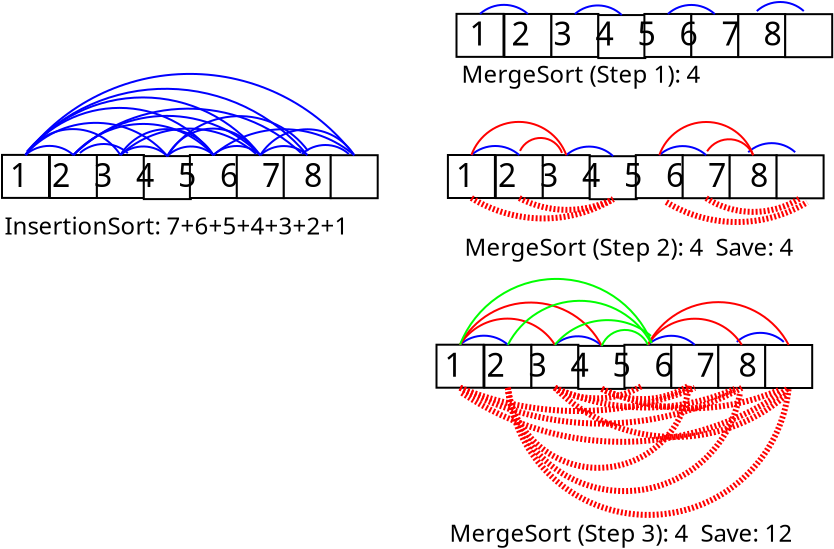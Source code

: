 <?xml version="1.0" encoding="UTF-8"?>
<dia:diagram xmlns:dia="http://www.lysator.liu.se/~alla/dia/">
  <dia:layer name="Background" visible="true">
    <dia:object type="Standard - Box" version="0" id="O0">
      <dia:attribute name="obj_pos">
        <dia:point val="4.245,-12.495"/>
      </dia:attribute>
      <dia:attribute name="obj_bb">
        <dia:rectangle val="4.195,-12.545;6.645,-10.295"/>
      </dia:attribute>
      <dia:attribute name="elem_corner">
        <dia:point val="4.245,-12.495"/>
      </dia:attribute>
      <dia:attribute name="elem_width">
        <dia:real val="2.35"/>
      </dia:attribute>
      <dia:attribute name="elem_height">
        <dia:real val="2.15"/>
      </dia:attribute>
      <dia:attribute name="show_background">
        <dia:boolean val="true"/>
      </dia:attribute>
    </dia:object>
    <dia:object type="Standard - Box" version="0" id="O1">
      <dia:attribute name="obj_pos">
        <dia:point val="6.64,-12.49"/>
      </dia:attribute>
      <dia:attribute name="obj_bb">
        <dia:rectangle val="6.59,-12.54;9.04,-10.29"/>
      </dia:attribute>
      <dia:attribute name="elem_corner">
        <dia:point val="6.64,-12.49"/>
      </dia:attribute>
      <dia:attribute name="elem_width">
        <dia:real val="2.35"/>
      </dia:attribute>
      <dia:attribute name="elem_height">
        <dia:real val="2.15"/>
      </dia:attribute>
      <dia:attribute name="show_background">
        <dia:boolean val="true"/>
      </dia:attribute>
    </dia:object>
    <dia:object type="Standard - Box" version="0" id="O2">
      <dia:attribute name="obj_pos">
        <dia:point val="8.99,-12.49"/>
      </dia:attribute>
      <dia:attribute name="obj_bb">
        <dia:rectangle val="8.94,-12.54;11.39,-10.29"/>
      </dia:attribute>
      <dia:attribute name="elem_corner">
        <dia:point val="8.99,-12.49"/>
      </dia:attribute>
      <dia:attribute name="elem_width">
        <dia:real val="2.35"/>
      </dia:attribute>
      <dia:attribute name="elem_height">
        <dia:real val="2.15"/>
      </dia:attribute>
      <dia:attribute name="show_background">
        <dia:boolean val="true"/>
      </dia:attribute>
    </dia:object>
    <dia:object type="Standard - Box" version="0" id="O3">
      <dia:attribute name="obj_pos">
        <dia:point val="11.335,-12.435"/>
      </dia:attribute>
      <dia:attribute name="obj_bb">
        <dia:rectangle val="11.285,-12.485;13.735,-10.235"/>
      </dia:attribute>
      <dia:attribute name="elem_corner">
        <dia:point val="11.335,-12.435"/>
      </dia:attribute>
      <dia:attribute name="elem_width">
        <dia:real val="2.35"/>
      </dia:attribute>
      <dia:attribute name="elem_height">
        <dia:real val="2.15"/>
      </dia:attribute>
      <dia:attribute name="show_background">
        <dia:boolean val="true"/>
      </dia:attribute>
    </dia:object>
    <dia:object type="Standard - Box" version="0" id="O4">
      <dia:attribute name="obj_pos">
        <dia:point val="13.64,-12.49"/>
      </dia:attribute>
      <dia:attribute name="obj_bb">
        <dia:rectangle val="13.59,-12.54;16.04,-10.29"/>
      </dia:attribute>
      <dia:attribute name="elem_corner">
        <dia:point val="13.64,-12.49"/>
      </dia:attribute>
      <dia:attribute name="elem_width">
        <dia:real val="2.35"/>
      </dia:attribute>
      <dia:attribute name="elem_height">
        <dia:real val="2.15"/>
      </dia:attribute>
      <dia:attribute name="show_background">
        <dia:boolean val="true"/>
      </dia:attribute>
    </dia:object>
    <dia:object type="Standard - Box" version="0" id="O5">
      <dia:attribute name="obj_pos">
        <dia:point val="15.985,-12.485"/>
      </dia:attribute>
      <dia:attribute name="obj_bb">
        <dia:rectangle val="15.935,-12.535;18.385,-10.285"/>
      </dia:attribute>
      <dia:attribute name="elem_corner">
        <dia:point val="15.985,-12.485"/>
      </dia:attribute>
      <dia:attribute name="elem_width">
        <dia:real val="2.35"/>
      </dia:attribute>
      <dia:attribute name="elem_height">
        <dia:real val="2.15"/>
      </dia:attribute>
      <dia:attribute name="show_background">
        <dia:boolean val="true"/>
      </dia:attribute>
    </dia:object>
    <dia:object type="Standard - Box" version="0" id="O6">
      <dia:attribute name="obj_pos">
        <dia:point val="18.335,-12.485"/>
      </dia:attribute>
      <dia:attribute name="obj_bb">
        <dia:rectangle val="18.285,-12.535;20.735,-10.285"/>
      </dia:attribute>
      <dia:attribute name="elem_corner">
        <dia:point val="18.335,-12.485"/>
      </dia:attribute>
      <dia:attribute name="elem_width">
        <dia:real val="2.35"/>
      </dia:attribute>
      <dia:attribute name="elem_height">
        <dia:real val="2.15"/>
      </dia:attribute>
      <dia:attribute name="show_background">
        <dia:boolean val="true"/>
      </dia:attribute>
    </dia:object>
    <dia:object type="Standard - Box" version="0" id="O7">
      <dia:attribute name="obj_pos">
        <dia:point val="20.68,-12.48"/>
      </dia:attribute>
      <dia:attribute name="obj_bb">
        <dia:rectangle val="20.63,-12.53;23.08,-10.28"/>
      </dia:attribute>
      <dia:attribute name="elem_corner">
        <dia:point val="20.68,-12.48"/>
      </dia:attribute>
      <dia:attribute name="elem_width">
        <dia:real val="2.35"/>
      </dia:attribute>
      <dia:attribute name="elem_height">
        <dia:real val="2.15"/>
      </dia:attribute>
      <dia:attribute name="show_background">
        <dia:boolean val="true"/>
      </dia:attribute>
    </dia:object>
    <dia:object type="Standard - Text" version="1" id="O8">
      <dia:attribute name="obj_pos">
        <dia:point val="4.645,-10.895"/>
      </dia:attribute>
      <dia:attribute name="obj_bb">
        <dia:rectangle val="4.645,-12.25;22.24,-9.905"/>
      </dia:attribute>
      <dia:attribute name="text">
        <dia:composite type="text">
          <dia:attribute name="string">
            <dia:string>#1   2   3   4   5   6   7   8 #</dia:string>
          </dia:attribute>
          <dia:attribute name="font">
            <dia:font family="sans" style="0" name="Helvetica"/>
          </dia:attribute>
          <dia:attribute name="height">
            <dia:real val="2"/>
          </dia:attribute>
          <dia:attribute name="pos">
            <dia:point val="4.645,-10.895"/>
          </dia:attribute>
          <dia:attribute name="color">
            <dia:color val="#000000"/>
          </dia:attribute>
          <dia:attribute name="alignment">
            <dia:enum val="0"/>
          </dia:attribute>
        </dia:composite>
      </dia:attribute>
      <dia:attribute name="valign">
        <dia:enum val="3"/>
      </dia:attribute>
    </dia:object>
    <dia:object type="Standard - Arc" version="0" id="O9">
      <dia:attribute name="obj_pos">
        <dia:point val="5.42,-12.495"/>
      </dia:attribute>
      <dia:attribute name="obj_bb">
        <dia:rectangle val="5.37,-12.995;7.865,-12.44"/>
      </dia:attribute>
      <dia:attribute name="conn_endpoints">
        <dia:point val="5.42,-12.495"/>
        <dia:point val="7.815,-12.49"/>
      </dia:attribute>
      <dia:attribute name="arc_color">
        <dia:color val="#0000ff"/>
      </dia:attribute>
      <dia:attribute name="curve_distance">
        <dia:real val="-0.453"/>
      </dia:attribute>
      <dia:connections>
        <dia:connection handle="0" to="O0" connection="1"/>
        <dia:connection handle="1" to="O1" connection="1"/>
      </dia:connections>
    </dia:object>
    <dia:object type="Standard - Arc" version="0" id="O10">
      <dia:attribute name="obj_pos">
        <dia:point val="10.165,-12.49"/>
      </dia:attribute>
      <dia:attribute name="obj_bb">
        <dia:rectangle val="10.114,-12.966;12.561,-12.384"/>
      </dia:attribute>
      <dia:attribute name="conn_endpoints">
        <dia:point val="10.165,-12.49"/>
        <dia:point val="12.51,-12.435"/>
      </dia:attribute>
      <dia:attribute name="arc_color">
        <dia:color val="#0000ff"/>
      </dia:attribute>
      <dia:attribute name="curve_distance">
        <dia:real val="-0.453"/>
      </dia:attribute>
      <dia:connections>
        <dia:connection handle="0" to="O2" connection="1"/>
        <dia:connection handle="1" to="O3" connection="1"/>
      </dia:connections>
    </dia:object>
    <dia:object type="Standard - Arc" version="0" id="O11">
      <dia:attribute name="obj_pos">
        <dia:point val="14.815,-12.49"/>
      </dia:attribute>
      <dia:attribute name="obj_bb">
        <dia:rectangle val="14.765,-12.991;17.21,-12.435"/>
      </dia:attribute>
      <dia:attribute name="conn_endpoints">
        <dia:point val="14.815,-12.49"/>
        <dia:point val="17.16,-12.485"/>
      </dia:attribute>
      <dia:attribute name="arc_color">
        <dia:color val="#0000ff"/>
      </dia:attribute>
      <dia:attribute name="curve_distance">
        <dia:real val="-0.453"/>
      </dia:attribute>
      <dia:connections>
        <dia:connection handle="0" to="O4" connection="1"/>
        <dia:connection handle="1" to="O5" connection="1"/>
      </dia:connections>
    </dia:object>
    <dia:object type="Standard - Arc" version="0" id="O12">
      <dia:attribute name="obj_pos">
        <dia:point val="19.26,-12.635"/>
      </dia:attribute>
      <dia:attribute name="obj_bb">
        <dia:rectangle val="19.21,-13.138;21.66,-12.585"/>
      </dia:attribute>
      <dia:attribute name="conn_endpoints">
        <dia:point val="19.26,-12.635"/>
        <dia:point val="21.61,-12.635"/>
      </dia:attribute>
      <dia:attribute name="arc_color">
        <dia:color val="#0000ff"/>
      </dia:attribute>
      <dia:attribute name="curve_distance">
        <dia:real val="-0.453"/>
      </dia:attribute>
    </dia:object>
    <dia:object type="Standard - Arc" version="0" id="O13">
      <dia:attribute name="obj_pos">
        <dia:point val="5.42,-12.495"/>
      </dia:attribute>
      <dia:attribute name="obj_bb">
        <dia:rectangle val="5.37,-14.2;10.215,-12.44"/>
      </dia:attribute>
      <dia:attribute name="conn_endpoints">
        <dia:point val="5.42,-12.495"/>
        <dia:point val="10.165,-12.49"/>
      </dia:attribute>
      <dia:attribute name="arc_color">
        <dia:color val="#ff0000"/>
      </dia:attribute>
      <dia:attribute name="curve_distance">
        <dia:real val="-1.658"/>
      </dia:attribute>
      <dia:connections>
        <dia:connection handle="0" to="O0" connection="1"/>
        <dia:connection handle="1" to="O2" connection="1"/>
      </dia:connections>
    </dia:object>
    <dia:object type="Standard - Arc" version="0" id="O14">
      <dia:attribute name="obj_pos">
        <dia:point val="7.85,-12.7"/>
      </dia:attribute>
      <dia:attribute name="obj_bb">
        <dia:rectangle val="7.798,-13.397;10.002,-12.548"/>
      </dia:attribute>
      <dia:attribute name="conn_endpoints">
        <dia:point val="7.85,-12.7"/>
        <dia:point val="9.95,-12.6"/>
      </dia:attribute>
      <dia:attribute name="arc_color">
        <dia:color val="#ff0000"/>
      </dia:attribute>
      <dia:attribute name="curve_distance">
        <dia:real val="-0.697"/>
      </dia:attribute>
    </dia:object>
    <dia:object type="Standard - Box" version="0" id="O15">
      <dia:attribute name="obj_pos">
        <dia:point val="4.675,-19.552"/>
      </dia:attribute>
      <dia:attribute name="obj_bb">
        <dia:rectangle val="4.625,-19.602;7.075,-17.352"/>
      </dia:attribute>
      <dia:attribute name="elem_corner">
        <dia:point val="4.675,-19.552"/>
      </dia:attribute>
      <dia:attribute name="elem_width">
        <dia:real val="2.35"/>
      </dia:attribute>
      <dia:attribute name="elem_height">
        <dia:real val="2.15"/>
      </dia:attribute>
      <dia:attribute name="show_background">
        <dia:boolean val="true"/>
      </dia:attribute>
    </dia:object>
    <dia:object type="Standard - Box" version="0" id="O16">
      <dia:attribute name="obj_pos">
        <dia:point val="7.07,-19.547"/>
      </dia:attribute>
      <dia:attribute name="obj_bb">
        <dia:rectangle val="7.02,-19.597;9.47,-17.347"/>
      </dia:attribute>
      <dia:attribute name="elem_corner">
        <dia:point val="7.07,-19.547"/>
      </dia:attribute>
      <dia:attribute name="elem_width">
        <dia:real val="2.35"/>
      </dia:attribute>
      <dia:attribute name="elem_height">
        <dia:real val="2.15"/>
      </dia:attribute>
      <dia:attribute name="show_background">
        <dia:boolean val="true"/>
      </dia:attribute>
    </dia:object>
    <dia:object type="Standard - Box" version="0" id="O17">
      <dia:attribute name="obj_pos">
        <dia:point val="9.42,-19.547"/>
      </dia:attribute>
      <dia:attribute name="obj_bb">
        <dia:rectangle val="9.37,-19.597;11.82,-17.347"/>
      </dia:attribute>
      <dia:attribute name="elem_corner">
        <dia:point val="9.42,-19.547"/>
      </dia:attribute>
      <dia:attribute name="elem_width">
        <dia:real val="2.35"/>
      </dia:attribute>
      <dia:attribute name="elem_height">
        <dia:real val="2.15"/>
      </dia:attribute>
      <dia:attribute name="show_background">
        <dia:boolean val="true"/>
      </dia:attribute>
    </dia:object>
    <dia:object type="Standard - Box" version="0" id="O18">
      <dia:attribute name="obj_pos">
        <dia:point val="11.765,-19.492"/>
      </dia:attribute>
      <dia:attribute name="obj_bb">
        <dia:rectangle val="11.715,-19.542;14.165,-17.292"/>
      </dia:attribute>
      <dia:attribute name="elem_corner">
        <dia:point val="11.765,-19.492"/>
      </dia:attribute>
      <dia:attribute name="elem_width">
        <dia:real val="2.35"/>
      </dia:attribute>
      <dia:attribute name="elem_height">
        <dia:real val="2.15"/>
      </dia:attribute>
      <dia:attribute name="show_background">
        <dia:boolean val="true"/>
      </dia:attribute>
    </dia:object>
    <dia:object type="Standard - Box" version="0" id="O19">
      <dia:attribute name="obj_pos">
        <dia:point val="14.07,-19.547"/>
      </dia:attribute>
      <dia:attribute name="obj_bb">
        <dia:rectangle val="14.02,-19.597;16.47,-17.347"/>
      </dia:attribute>
      <dia:attribute name="elem_corner">
        <dia:point val="14.07,-19.547"/>
      </dia:attribute>
      <dia:attribute name="elem_width">
        <dia:real val="2.35"/>
      </dia:attribute>
      <dia:attribute name="elem_height">
        <dia:real val="2.15"/>
      </dia:attribute>
      <dia:attribute name="show_background">
        <dia:boolean val="true"/>
      </dia:attribute>
    </dia:object>
    <dia:object type="Standard - Box" version="0" id="O20">
      <dia:attribute name="obj_pos">
        <dia:point val="16.415,-19.542"/>
      </dia:attribute>
      <dia:attribute name="obj_bb">
        <dia:rectangle val="16.365,-19.592;18.815,-17.342"/>
      </dia:attribute>
      <dia:attribute name="elem_corner">
        <dia:point val="16.415,-19.542"/>
      </dia:attribute>
      <dia:attribute name="elem_width">
        <dia:real val="2.35"/>
      </dia:attribute>
      <dia:attribute name="elem_height">
        <dia:real val="2.15"/>
      </dia:attribute>
      <dia:attribute name="show_background">
        <dia:boolean val="true"/>
      </dia:attribute>
    </dia:object>
    <dia:object type="Standard - Box" version="0" id="O21">
      <dia:attribute name="obj_pos">
        <dia:point val="18.765,-19.542"/>
      </dia:attribute>
      <dia:attribute name="obj_bb">
        <dia:rectangle val="18.715,-19.592;21.165,-17.342"/>
      </dia:attribute>
      <dia:attribute name="elem_corner">
        <dia:point val="18.765,-19.542"/>
      </dia:attribute>
      <dia:attribute name="elem_width">
        <dia:real val="2.35"/>
      </dia:attribute>
      <dia:attribute name="elem_height">
        <dia:real val="2.15"/>
      </dia:attribute>
      <dia:attribute name="show_background">
        <dia:boolean val="true"/>
      </dia:attribute>
    </dia:object>
    <dia:object type="Standard - Box" version="0" id="O22">
      <dia:attribute name="obj_pos">
        <dia:point val="21.11,-19.537"/>
      </dia:attribute>
      <dia:attribute name="obj_bb">
        <dia:rectangle val="21.06,-19.587;23.51,-17.337"/>
      </dia:attribute>
      <dia:attribute name="elem_corner">
        <dia:point val="21.11,-19.537"/>
      </dia:attribute>
      <dia:attribute name="elem_width">
        <dia:real val="2.35"/>
      </dia:attribute>
      <dia:attribute name="elem_height">
        <dia:real val="2.15"/>
      </dia:attribute>
      <dia:attribute name="show_background">
        <dia:boolean val="true"/>
      </dia:attribute>
    </dia:object>
    <dia:object type="Standard - Arc" version="0" id="O23">
      <dia:attribute name="obj_pos">
        <dia:point val="5.85,-19.552"/>
      </dia:attribute>
      <dia:attribute name="obj_bb">
        <dia:rectangle val="5.8,-20.053;8.295,-19.497"/>
      </dia:attribute>
      <dia:attribute name="conn_endpoints">
        <dia:point val="5.85,-19.552"/>
        <dia:point val="8.245,-19.547"/>
      </dia:attribute>
      <dia:attribute name="arc_color">
        <dia:color val="#0000ff"/>
      </dia:attribute>
      <dia:attribute name="curve_distance">
        <dia:real val="-0.453"/>
      </dia:attribute>
      <dia:connections>
        <dia:connection handle="0" to="O15" connection="1"/>
        <dia:connection handle="1" to="O16" connection="1"/>
      </dia:connections>
    </dia:object>
    <dia:object type="Standard - Arc" version="0" id="O24">
      <dia:attribute name="obj_pos">
        <dia:point val="10.595,-19.547"/>
      </dia:attribute>
      <dia:attribute name="obj_bb">
        <dia:rectangle val="10.544,-20.023;12.991,-19.441"/>
      </dia:attribute>
      <dia:attribute name="conn_endpoints">
        <dia:point val="10.595,-19.547"/>
        <dia:point val="12.94,-19.492"/>
      </dia:attribute>
      <dia:attribute name="arc_color">
        <dia:color val="#0000ff"/>
      </dia:attribute>
      <dia:attribute name="curve_distance">
        <dia:real val="-0.453"/>
      </dia:attribute>
      <dia:connections>
        <dia:connection handle="0" to="O17" connection="1"/>
        <dia:connection handle="1" to="O18" connection="1"/>
      </dia:connections>
    </dia:object>
    <dia:object type="Standard - Arc" version="0" id="O25">
      <dia:attribute name="obj_pos">
        <dia:point val="15.245,-19.547"/>
      </dia:attribute>
      <dia:attribute name="obj_bb">
        <dia:rectangle val="15.195,-20.048;17.64,-19.492"/>
      </dia:attribute>
      <dia:attribute name="conn_endpoints">
        <dia:point val="15.245,-19.547"/>
        <dia:point val="17.59,-19.542"/>
      </dia:attribute>
      <dia:attribute name="arc_color">
        <dia:color val="#0000ff"/>
      </dia:attribute>
      <dia:attribute name="curve_distance">
        <dia:real val="-0.453"/>
      </dia:attribute>
      <dia:connections>
        <dia:connection handle="0" to="O19" connection="1"/>
        <dia:connection handle="1" to="O20" connection="1"/>
      </dia:connections>
    </dia:object>
    <dia:object type="Standard - Arc" version="0" id="O26">
      <dia:attribute name="obj_pos">
        <dia:point val="19.69,-19.692"/>
      </dia:attribute>
      <dia:attribute name="obj_bb">
        <dia:rectangle val="19.64,-20.195;22.09,-19.642"/>
      </dia:attribute>
      <dia:attribute name="conn_endpoints">
        <dia:point val="19.69,-19.692"/>
        <dia:point val="22.04,-19.692"/>
      </dia:attribute>
      <dia:attribute name="arc_color">
        <dia:color val="#0000ff"/>
      </dia:attribute>
      <dia:attribute name="curve_distance">
        <dia:real val="-0.453"/>
      </dia:attribute>
    </dia:object>
    <dia:object type="Standard - Text" version="1" id="O27">
      <dia:attribute name="obj_pos">
        <dia:point val="5.325,-17.975"/>
      </dia:attribute>
      <dia:attribute name="obj_bb">
        <dia:rectangle val="5.325,-19.33;22.92,-16.985"/>
      </dia:attribute>
      <dia:attribute name="text">
        <dia:composite type="text">
          <dia:attribute name="string">
            <dia:string>#1   2   3   4   5   6   7   8 #</dia:string>
          </dia:attribute>
          <dia:attribute name="font">
            <dia:font family="sans" style="0" name="Helvetica"/>
          </dia:attribute>
          <dia:attribute name="height">
            <dia:real val="2"/>
          </dia:attribute>
          <dia:attribute name="pos">
            <dia:point val="5.325,-17.975"/>
          </dia:attribute>
          <dia:attribute name="color">
            <dia:color val="#000000"/>
          </dia:attribute>
          <dia:attribute name="alignment">
            <dia:enum val="0"/>
          </dia:attribute>
        </dia:composite>
      </dia:attribute>
      <dia:attribute name="valign">
        <dia:enum val="3"/>
      </dia:attribute>
    </dia:object>
    <dia:object type="Standard - Text" version="1" id="O28">
      <dia:attribute name="obj_pos">
        <dia:point val="4.925,-16.113"/>
      </dia:attribute>
      <dia:attribute name="obj_bb">
        <dia:rectangle val="4.925,-17.13;16.73,-15.37"/>
      </dia:attribute>
      <dia:attribute name="text">
        <dia:composite type="text">
          <dia:attribute name="string">
            <dia:string>#MergeSort (Step 1): 4#</dia:string>
          </dia:attribute>
          <dia:attribute name="font">
            <dia:font family="sans" style="0" name="Helvetica"/>
          </dia:attribute>
          <dia:attribute name="height">
            <dia:real val="1.5"/>
          </dia:attribute>
          <dia:attribute name="pos">
            <dia:point val="4.925,-16.113"/>
          </dia:attribute>
          <dia:attribute name="color">
            <dia:color val="#000000"/>
          </dia:attribute>
          <dia:attribute name="alignment">
            <dia:enum val="0"/>
          </dia:attribute>
        </dia:composite>
      </dia:attribute>
      <dia:attribute name="valign">
        <dia:enum val="3"/>
      </dia:attribute>
    </dia:object>
    <dia:object type="Standard - Text" version="1" id="O29">
      <dia:attribute name="obj_pos">
        <dia:point val="5.075,-7.463"/>
      </dia:attribute>
      <dia:attribute name="obj_bb">
        <dia:rectangle val="5.075,-8.48;21.67,-6.72"/>
      </dia:attribute>
      <dia:attribute name="text">
        <dia:composite type="text">
          <dia:attribute name="string">
            <dia:string>#MergeSort (Step 2): 4  Save: 4#</dia:string>
          </dia:attribute>
          <dia:attribute name="font">
            <dia:font family="sans" style="0" name="Helvetica"/>
          </dia:attribute>
          <dia:attribute name="height">
            <dia:real val="1.5"/>
          </dia:attribute>
          <dia:attribute name="pos">
            <dia:point val="5.075,-7.463"/>
          </dia:attribute>
          <dia:attribute name="color">
            <dia:color val="#000000"/>
          </dia:attribute>
          <dia:attribute name="alignment">
            <dia:enum val="0"/>
          </dia:attribute>
        </dia:composite>
      </dia:attribute>
      <dia:attribute name="valign">
        <dia:enum val="3"/>
      </dia:attribute>
    </dia:object>
    <dia:object type="Standard - Arc" version="0" id="O30">
      <dia:attribute name="obj_pos">
        <dia:point val="7.815,-10.34"/>
      </dia:attribute>
      <dia:attribute name="obj_bb">
        <dia:rectangle val="7.663,-10.492;12.662,-9.601"/>
      </dia:attribute>
      <dia:attribute name="conn_endpoints">
        <dia:point val="7.815,-10.34"/>
        <dia:point val="12.51,-10.285"/>
      </dia:attribute>
      <dia:attribute name="arc_color">
        <dia:color val="#ff0000"/>
      </dia:attribute>
      <dia:attribute name="curve_distance">
        <dia:real val="0.561"/>
      </dia:attribute>
      <dia:attribute name="line_width">
        <dia:real val="0.3"/>
      </dia:attribute>
      <dia:attribute name="line_style">
        <dia:enum val="4"/>
      </dia:attribute>
      <dia:connections>
        <dia:connection handle="0" to="O1" connection="6"/>
        <dia:connection handle="1" to="O3" connection="6"/>
      </dia:connections>
    </dia:object>
    <dia:object type="Standard - Arc" version="0" id="O31">
      <dia:attribute name="obj_pos">
        <dia:point val="17.16,-10.335"/>
      </dia:attribute>
      <dia:attribute name="obj_bb">
        <dia:rectangle val="17.01,-10.485;22.005,-9.5"/>
      </dia:attribute>
      <dia:attribute name="conn_endpoints">
        <dia:point val="17.16,-10.335"/>
        <dia:point val="21.855,-10.33"/>
      </dia:attribute>
      <dia:attribute name="arc_color">
        <dia:color val="#ff0000"/>
      </dia:attribute>
      <dia:attribute name="curve_distance">
        <dia:real val="0.683"/>
      </dia:attribute>
      <dia:attribute name="line_width">
        <dia:real val="0.3"/>
      </dia:attribute>
      <dia:attribute name="line_style">
        <dia:enum val="4"/>
      </dia:attribute>
      <dia:connections>
        <dia:connection handle="0" to="O5" connection="6"/>
        <dia:connection handle="1" to="O7" connection="6"/>
      </dia:connections>
    </dia:object>
    <dia:object type="Standard - Box" version="0" id="O32">
      <dia:attribute name="obj_pos">
        <dia:point val="3.675,-3.01"/>
      </dia:attribute>
      <dia:attribute name="obj_bb">
        <dia:rectangle val="3.625,-3.06;6.075,-0.81"/>
      </dia:attribute>
      <dia:attribute name="elem_corner">
        <dia:point val="3.675,-3.01"/>
      </dia:attribute>
      <dia:attribute name="elem_width">
        <dia:real val="2.35"/>
      </dia:attribute>
      <dia:attribute name="elem_height">
        <dia:real val="2.15"/>
      </dia:attribute>
      <dia:attribute name="show_background">
        <dia:boolean val="true"/>
      </dia:attribute>
    </dia:object>
    <dia:object type="Standard - Box" version="0" id="O33">
      <dia:attribute name="obj_pos">
        <dia:point val="6.07,-3.005"/>
      </dia:attribute>
      <dia:attribute name="obj_bb">
        <dia:rectangle val="6.02,-3.055;8.47,-0.805"/>
      </dia:attribute>
      <dia:attribute name="elem_corner">
        <dia:point val="6.07,-3.005"/>
      </dia:attribute>
      <dia:attribute name="elem_width">
        <dia:real val="2.35"/>
      </dia:attribute>
      <dia:attribute name="elem_height">
        <dia:real val="2.15"/>
      </dia:attribute>
      <dia:attribute name="show_background">
        <dia:boolean val="true"/>
      </dia:attribute>
    </dia:object>
    <dia:object type="Standard - Box" version="0" id="O34">
      <dia:attribute name="obj_pos">
        <dia:point val="8.42,-3.005"/>
      </dia:attribute>
      <dia:attribute name="obj_bb">
        <dia:rectangle val="8.37,-3.055;10.82,-0.805"/>
      </dia:attribute>
      <dia:attribute name="elem_corner">
        <dia:point val="8.42,-3.005"/>
      </dia:attribute>
      <dia:attribute name="elem_width">
        <dia:real val="2.35"/>
      </dia:attribute>
      <dia:attribute name="elem_height">
        <dia:real val="2.15"/>
      </dia:attribute>
      <dia:attribute name="show_background">
        <dia:boolean val="true"/>
      </dia:attribute>
    </dia:object>
    <dia:object type="Standard - Box" version="0" id="O35">
      <dia:attribute name="obj_pos">
        <dia:point val="10.765,-2.95"/>
      </dia:attribute>
      <dia:attribute name="obj_bb">
        <dia:rectangle val="10.715,-3.0;13.165,-0.75"/>
      </dia:attribute>
      <dia:attribute name="elem_corner">
        <dia:point val="10.765,-2.95"/>
      </dia:attribute>
      <dia:attribute name="elem_width">
        <dia:real val="2.35"/>
      </dia:attribute>
      <dia:attribute name="elem_height">
        <dia:real val="2.15"/>
      </dia:attribute>
      <dia:attribute name="show_background">
        <dia:boolean val="true"/>
      </dia:attribute>
    </dia:object>
    <dia:object type="Standard - Box" version="0" id="O36">
      <dia:attribute name="obj_pos">
        <dia:point val="13.07,-3.005"/>
      </dia:attribute>
      <dia:attribute name="obj_bb">
        <dia:rectangle val="13.02,-3.055;15.47,-0.805"/>
      </dia:attribute>
      <dia:attribute name="elem_corner">
        <dia:point val="13.07,-3.005"/>
      </dia:attribute>
      <dia:attribute name="elem_width">
        <dia:real val="2.35"/>
      </dia:attribute>
      <dia:attribute name="elem_height">
        <dia:real val="2.15"/>
      </dia:attribute>
      <dia:attribute name="show_background">
        <dia:boolean val="true"/>
      </dia:attribute>
    </dia:object>
    <dia:object type="Standard - Box" version="0" id="O37">
      <dia:attribute name="obj_pos">
        <dia:point val="15.415,-3.0"/>
      </dia:attribute>
      <dia:attribute name="obj_bb">
        <dia:rectangle val="15.365,-3.05;17.815,-0.8"/>
      </dia:attribute>
      <dia:attribute name="elem_corner">
        <dia:point val="15.415,-3.0"/>
      </dia:attribute>
      <dia:attribute name="elem_width">
        <dia:real val="2.35"/>
      </dia:attribute>
      <dia:attribute name="elem_height">
        <dia:real val="2.15"/>
      </dia:attribute>
      <dia:attribute name="show_background">
        <dia:boolean val="true"/>
      </dia:attribute>
    </dia:object>
    <dia:object type="Standard - Box" version="0" id="O38">
      <dia:attribute name="obj_pos">
        <dia:point val="17.765,-3.0"/>
      </dia:attribute>
      <dia:attribute name="obj_bb">
        <dia:rectangle val="17.715,-3.05;20.165,-0.8"/>
      </dia:attribute>
      <dia:attribute name="elem_corner">
        <dia:point val="17.765,-3.0"/>
      </dia:attribute>
      <dia:attribute name="elem_width">
        <dia:real val="2.35"/>
      </dia:attribute>
      <dia:attribute name="elem_height">
        <dia:real val="2.15"/>
      </dia:attribute>
      <dia:attribute name="show_background">
        <dia:boolean val="true"/>
      </dia:attribute>
    </dia:object>
    <dia:object type="Standard - Box" version="0" id="O39">
      <dia:attribute name="obj_pos">
        <dia:point val="20.11,-2.995"/>
      </dia:attribute>
      <dia:attribute name="obj_bb">
        <dia:rectangle val="20.06,-3.045;22.51,-0.795"/>
      </dia:attribute>
      <dia:attribute name="elem_corner">
        <dia:point val="20.11,-2.995"/>
      </dia:attribute>
      <dia:attribute name="elem_width">
        <dia:real val="2.35"/>
      </dia:attribute>
      <dia:attribute name="elem_height">
        <dia:real val="2.15"/>
      </dia:attribute>
      <dia:attribute name="show_background">
        <dia:boolean val="true"/>
      </dia:attribute>
    </dia:object>
    <dia:object type="Standard - Text" version="1" id="O40">
      <dia:attribute name="obj_pos">
        <dia:point val="4.075,-1.41"/>
      </dia:attribute>
      <dia:attribute name="obj_bb">
        <dia:rectangle val="4.075,-2.765;21.67,-0.42"/>
      </dia:attribute>
      <dia:attribute name="text">
        <dia:composite type="text">
          <dia:attribute name="string">
            <dia:string>#1   2   3   4   5   6   7   8 #</dia:string>
          </dia:attribute>
          <dia:attribute name="font">
            <dia:font family="sans" style="0" name="Helvetica"/>
          </dia:attribute>
          <dia:attribute name="height">
            <dia:real val="2"/>
          </dia:attribute>
          <dia:attribute name="pos">
            <dia:point val="4.075,-1.41"/>
          </dia:attribute>
          <dia:attribute name="color">
            <dia:color val="#000000"/>
          </dia:attribute>
          <dia:attribute name="alignment">
            <dia:enum val="0"/>
          </dia:attribute>
        </dia:composite>
      </dia:attribute>
      <dia:attribute name="valign">
        <dia:enum val="3"/>
      </dia:attribute>
    </dia:object>
    <dia:object type="Standard - Arc" version="0" id="O41">
      <dia:attribute name="obj_pos">
        <dia:point val="4.85,-3.01"/>
      </dia:attribute>
      <dia:attribute name="obj_bb">
        <dia:rectangle val="4.8,-3.51;7.295,-2.955"/>
      </dia:attribute>
      <dia:attribute name="conn_endpoints">
        <dia:point val="4.85,-3.01"/>
        <dia:point val="7.245,-3.005"/>
      </dia:attribute>
      <dia:attribute name="arc_color">
        <dia:color val="#0000ff"/>
      </dia:attribute>
      <dia:attribute name="curve_distance">
        <dia:real val="-0.453"/>
      </dia:attribute>
      <dia:connections>
        <dia:connection handle="0" to="O32" connection="1"/>
        <dia:connection handle="1" to="O33" connection="1"/>
      </dia:connections>
    </dia:object>
    <dia:object type="Standard - Arc" version="0" id="O42">
      <dia:attribute name="obj_pos">
        <dia:point val="9.595,-3.005"/>
      </dia:attribute>
      <dia:attribute name="obj_bb">
        <dia:rectangle val="9.544,-3.481;11.991,-2.899"/>
      </dia:attribute>
      <dia:attribute name="conn_endpoints">
        <dia:point val="9.595,-3.005"/>
        <dia:point val="11.94,-2.95"/>
      </dia:attribute>
      <dia:attribute name="arc_color">
        <dia:color val="#0000ff"/>
      </dia:attribute>
      <dia:attribute name="curve_distance">
        <dia:real val="-0.453"/>
      </dia:attribute>
      <dia:connections>
        <dia:connection handle="0" to="O34" connection="1"/>
        <dia:connection handle="1" to="O35" connection="1"/>
      </dia:connections>
    </dia:object>
    <dia:object type="Standard - Arc" version="0" id="O43">
      <dia:attribute name="obj_pos">
        <dia:point val="14.245,-3.005"/>
      </dia:attribute>
      <dia:attribute name="obj_bb">
        <dia:rectangle val="14.195,-3.505;16.64,-2.95"/>
      </dia:attribute>
      <dia:attribute name="conn_endpoints">
        <dia:point val="14.245,-3.005"/>
        <dia:point val="16.59,-3.0"/>
      </dia:attribute>
      <dia:attribute name="arc_color">
        <dia:color val="#0000ff"/>
      </dia:attribute>
      <dia:attribute name="curve_distance">
        <dia:real val="-0.453"/>
      </dia:attribute>
      <dia:connections>
        <dia:connection handle="0" to="O36" connection="1"/>
        <dia:connection handle="1" to="O37" connection="1"/>
      </dia:connections>
    </dia:object>
    <dia:object type="Standard - Arc" version="0" id="O44">
      <dia:attribute name="obj_pos">
        <dia:point val="18.69,-3.15"/>
      </dia:attribute>
      <dia:attribute name="obj_bb">
        <dia:rectangle val="18.64,-3.653;21.09,-3.1"/>
      </dia:attribute>
      <dia:attribute name="conn_endpoints">
        <dia:point val="18.69,-3.15"/>
        <dia:point val="21.04,-3.15"/>
      </dia:attribute>
      <dia:attribute name="arc_color">
        <dia:color val="#0000ff"/>
      </dia:attribute>
      <dia:attribute name="curve_distance">
        <dia:real val="-0.453"/>
      </dia:attribute>
    </dia:object>
    <dia:object type="Standard - Arc" version="0" id="O45">
      <dia:attribute name="obj_pos">
        <dia:point val="4.85,-3.01"/>
      </dia:attribute>
      <dia:attribute name="obj_bb">
        <dia:rectangle val="4.8,-4.365;9.645,-2.955"/>
      </dia:attribute>
      <dia:attribute name="conn_endpoints">
        <dia:point val="4.85,-3.01"/>
        <dia:point val="9.595,-3.005"/>
      </dia:attribute>
      <dia:attribute name="arc_color">
        <dia:color val="#ff0000"/>
      </dia:attribute>
      <dia:attribute name="curve_distance">
        <dia:real val="-1.307"/>
      </dia:attribute>
      <dia:connections>
        <dia:connection handle="0" to="O32" connection="1"/>
        <dia:connection handle="1" to="O34" connection="1"/>
      </dia:connections>
    </dia:object>
    <dia:object type="Standard - Arc" version="0" id="O46">
      <dia:attribute name="obj_pos">
        <dia:point val="4.85,-3.01"/>
      </dia:attribute>
      <dia:attribute name="obj_bb">
        <dia:rectangle val="4.8,-5.168;11.99,-2.9"/>
      </dia:attribute>
      <dia:attribute name="conn_endpoints">
        <dia:point val="4.85,-3.01"/>
        <dia:point val="11.94,-2.95"/>
      </dia:attribute>
      <dia:attribute name="arc_color">
        <dia:color val="#ff0000"/>
      </dia:attribute>
      <dia:attribute name="curve_distance">
        <dia:real val="-2.138"/>
      </dia:attribute>
      <dia:connections>
        <dia:connection handle="0" to="O32" connection="1"/>
        <dia:connection handle="1" to="O35" connection="1"/>
      </dia:connections>
    </dia:object>
    <dia:object type="Standard - Arc" version="0" id="O47">
      <dia:attribute name="obj_pos">
        <dia:point val="14.245,-3.005"/>
      </dia:attribute>
      <dia:attribute name="obj_bb">
        <dia:rectangle val="14.195,-4.36;18.99,-2.95"/>
      </dia:attribute>
      <dia:attribute name="conn_endpoints">
        <dia:point val="14.245,-3.005"/>
        <dia:point val="18.94,-3.0"/>
      </dia:attribute>
      <dia:attribute name="arc_color">
        <dia:color val="#ff0000"/>
      </dia:attribute>
      <dia:attribute name="curve_distance">
        <dia:real val="-1.307"/>
      </dia:attribute>
      <dia:connections>
        <dia:connection handle="0" to="O36" connection="1"/>
        <dia:connection handle="1" to="O38" connection="1"/>
      </dia:connections>
    </dia:object>
    <dia:object type="Standard - Arc" version="0" id="O48">
      <dia:attribute name="obj_pos">
        <dia:point val="14.245,-3.005"/>
      </dia:attribute>
      <dia:attribute name="obj_bb">
        <dia:rectangle val="14.195,-5.188;21.335,-2.945"/>
      </dia:attribute>
      <dia:attribute name="conn_endpoints">
        <dia:point val="14.245,-3.005"/>
        <dia:point val="21.285,-2.995"/>
      </dia:attribute>
      <dia:attribute name="arc_color">
        <dia:color val="#ff0000"/>
      </dia:attribute>
      <dia:attribute name="curve_distance">
        <dia:real val="-2.138"/>
      </dia:attribute>
      <dia:connections>
        <dia:connection handle="0" to="O36" connection="1"/>
        <dia:connection handle="1" to="O39" connection="1"/>
      </dia:connections>
    </dia:object>
    <dia:object type="Standard - Arc" version="0" id="O49">
      <dia:attribute name="obj_pos">
        <dia:point val="7.245,-3.005"/>
      </dia:attribute>
      <dia:attribute name="obj_bb">
        <dia:rectangle val="7.194,-5.255;14.451,-2.954"/>
      </dia:attribute>
      <dia:attribute name="conn_endpoints">
        <dia:point val="7.245,-3.005"/>
        <dia:point val="14.4,-3.1"/>
      </dia:attribute>
      <dia:attribute name="arc_color">
        <dia:color val="#00ff00"/>
      </dia:attribute>
      <dia:attribute name="curve_distance">
        <dia:real val="-2.152"/>
      </dia:attribute>
      <dia:connections>
        <dia:connection handle="0" to="O33" connection="1"/>
      </dia:connections>
    </dia:object>
    <dia:object type="Standard - Arc" version="0" id="O50">
      <dia:attribute name="obj_pos">
        <dia:point val="4.85,-3.01"/>
      </dia:attribute>
      <dia:attribute name="obj_bb">
        <dia:rectangle val="4.8,-6.349;14.491,-2.959"/>
      </dia:attribute>
      <dia:attribute name="conn_endpoints">
        <dia:point val="4.85,-3.01"/>
        <dia:point val="14.44,-3.1"/>
      </dia:attribute>
      <dia:attribute name="arc_color">
        <dia:color val="#00ff00"/>
      </dia:attribute>
      <dia:attribute name="curve_distance">
        <dia:real val="-3.244"/>
      </dia:attribute>
      <dia:connections>
        <dia:connection handle="0" to="O32" connection="1"/>
      </dia:connections>
    </dia:object>
    <dia:object type="Standard - Arc" version="0" id="O51">
      <dia:attribute name="obj_pos">
        <dia:point val="9.595,-3.005"/>
      </dia:attribute>
      <dia:attribute name="obj_bb">
        <dia:rectangle val="9.541,-4.289;14.454,-2.951"/>
      </dia:attribute>
      <dia:attribute name="conn_endpoints">
        <dia:point val="9.595,-3.005"/>
        <dia:point val="14.4,-3.45"/>
      </dia:attribute>
      <dia:attribute name="arc_color">
        <dia:color val="#00ff00"/>
      </dia:attribute>
      <dia:attribute name="curve_distance">
        <dia:real val="-1.001"/>
      </dia:attribute>
      <dia:connections>
        <dia:connection handle="0" to="O34" connection="1"/>
      </dia:connections>
    </dia:object>
    <dia:object type="Standard - Arc" version="0" id="O52">
      <dia:attribute name="obj_pos">
        <dia:point val="4.85,-0.86"/>
      </dia:attribute>
      <dia:attribute name="obj_bb">
        <dia:rectangle val="4.7,-1.01;16.74,0.457"/>
      </dia:attribute>
      <dia:attribute name="conn_endpoints">
        <dia:point val="4.85,-0.86"/>
        <dia:point val="16.59,-0.85"/>
      </dia:attribute>
      <dia:attribute name="arc_color">
        <dia:color val="#ff0000"/>
      </dia:attribute>
      <dia:attribute name="curve_distance">
        <dia:real val="1.162"/>
      </dia:attribute>
      <dia:attribute name="line_width">
        <dia:real val="0.3"/>
      </dia:attribute>
      <dia:attribute name="line_style">
        <dia:enum val="4"/>
      </dia:attribute>
      <dia:connections>
        <dia:connection handle="0" to="O32" connection="6"/>
        <dia:connection handle="1" to="O37" connection="6"/>
      </dia:connections>
    </dia:object>
    <dia:object type="Standard - Arc" version="0" id="O53">
      <dia:attribute name="obj_pos">
        <dia:point val="14.815,-12.49"/>
      </dia:attribute>
      <dia:attribute name="obj_bb">
        <dia:rectangle val="14.765,-14.195;19.56,-12.435"/>
      </dia:attribute>
      <dia:attribute name="conn_endpoints">
        <dia:point val="14.815,-12.49"/>
        <dia:point val="19.51,-12.485"/>
      </dia:attribute>
      <dia:attribute name="arc_color">
        <dia:color val="#ff0000"/>
      </dia:attribute>
      <dia:attribute name="curve_distance">
        <dia:real val="-1.658"/>
      </dia:attribute>
      <dia:connections>
        <dia:connection handle="0" to="O4" connection="1"/>
        <dia:connection handle="1" to="O6" connection="1"/>
      </dia:connections>
    </dia:object>
    <dia:object type="Standard - Arc" version="0" id="O54">
      <dia:attribute name="obj_pos">
        <dia:point val="17.205,-12.68"/>
      </dia:attribute>
      <dia:attribute name="obj_bb">
        <dia:rectangle val="17.151,-13.331;19.564,-12.431"/>
      </dia:attribute>
      <dia:attribute name="conn_endpoints">
        <dia:point val="17.205,-12.68"/>
        <dia:point val="19.51,-12.485"/>
      </dia:attribute>
      <dia:attribute name="arc_color">
        <dia:color val="#ff0000"/>
      </dia:attribute>
      <dia:attribute name="curve_distance">
        <dia:real val="-0.697"/>
      </dia:attribute>
      <dia:connections>
        <dia:connection handle="1" to="O6" connection="1"/>
      </dia:connections>
    </dia:object>
    <dia:object type="Standard - Arc" version="0" id="O55">
      <dia:attribute name="obj_pos">
        <dia:point val="11.94,-2.95"/>
      </dia:attribute>
      <dia:attribute name="obj_bb">
        <dia:rectangle val="11.889,-3.799;14.296,-2.899"/>
      </dia:attribute>
      <dia:attribute name="conn_endpoints">
        <dia:point val="11.94,-2.95"/>
        <dia:point val="14.245,-3.005"/>
      </dia:attribute>
      <dia:attribute name="arc_color">
        <dia:color val="#00ff00"/>
      </dia:attribute>
      <dia:attribute name="curve_distance">
        <dia:real val="-0.771"/>
      </dia:attribute>
      <dia:connections>
        <dia:connection handle="0" to="O35" connection="1"/>
        <dia:connection handle="1" to="O36" connection="1"/>
      </dia:connections>
    </dia:object>
    <dia:object type="Standard - Arc" version="0" id="O56">
      <dia:attribute name="obj_pos">
        <dia:point val="4.85,-0.86"/>
      </dia:attribute>
      <dia:attribute name="obj_bb">
        <dia:rectangle val="4.7,-1.01;19.09,1.086"/>
      </dia:attribute>
      <dia:attribute name="conn_endpoints">
        <dia:point val="4.85,-0.86"/>
        <dia:point val="18.94,-0.85"/>
      </dia:attribute>
      <dia:attribute name="arc_color">
        <dia:color val="#ff0000"/>
      </dia:attribute>
      <dia:attribute name="curve_distance">
        <dia:real val="1.791"/>
      </dia:attribute>
      <dia:attribute name="line_width">
        <dia:real val="0.3"/>
      </dia:attribute>
      <dia:attribute name="line_style">
        <dia:enum val="4"/>
      </dia:attribute>
      <dia:connections>
        <dia:connection handle="0" to="O32" connection="6"/>
        <dia:connection handle="1" to="O38" connection="6"/>
      </dia:connections>
    </dia:object>
    <dia:object type="Standard - Arc" version="0" id="O57">
      <dia:attribute name="obj_pos">
        <dia:point val="4.95,-0.6"/>
      </dia:attribute>
      <dia:attribute name="obj_bb">
        <dia:rectangle val="4.798,-0.997;21.437,1.997"/>
      </dia:attribute>
      <dia:attribute name="conn_endpoints">
        <dia:point val="4.95,-0.6"/>
        <dia:point val="21.285,-0.845"/>
      </dia:attribute>
      <dia:attribute name="arc_color">
        <dia:color val="#ff0000"/>
      </dia:attribute>
      <dia:attribute name="curve_distance">
        <dia:real val="2.568"/>
      </dia:attribute>
      <dia:attribute name="line_width">
        <dia:real val="0.3"/>
      </dia:attribute>
      <dia:attribute name="line_style">
        <dia:enum val="4"/>
      </dia:attribute>
      <dia:connections>
        <dia:connection handle="1" to="O39" connection="6"/>
      </dia:connections>
    </dia:object>
    <dia:object type="Standard - Arc" version="0" id="O58">
      <dia:attribute name="obj_pos">
        <dia:point val="7.245,-0.855"/>
      </dia:attribute>
      <dia:attribute name="obj_bb">
        <dia:rectangle val="7.092,-1.203;16.453,3.297"/>
      </dia:attribute>
      <dia:attribute name="conn_endpoints">
        <dia:point val="7.245,-0.855"/>
        <dia:point val="16.3,-1.05"/>
      </dia:attribute>
      <dia:attribute name="arc_color">
        <dia:color val="#ff0000"/>
      </dia:attribute>
      <dia:attribute name="curve_distance">
        <dia:real val="4.099"/>
      </dia:attribute>
      <dia:attribute name="line_width">
        <dia:real val="0.3"/>
      </dia:attribute>
      <dia:attribute name="line_style">
        <dia:enum val="4"/>
      </dia:attribute>
      <dia:connections>
        <dia:connection handle="0" to="O33" connection="6"/>
      </dia:connections>
    </dia:object>
    <dia:object type="Standard - Arc" version="0" id="O59">
      <dia:attribute name="obj_pos">
        <dia:point val="7.245,-0.855"/>
      </dia:attribute>
      <dia:attribute name="obj_bb">
        <dia:rectangle val="7.095,-1.005;21.435,5.652"/>
      </dia:attribute>
      <dia:attribute name="conn_endpoints">
        <dia:point val="7.245,-0.855"/>
        <dia:point val="21.285,-0.845"/>
      </dia:attribute>
      <dia:attribute name="arc_color">
        <dia:color val="#ff0000"/>
      </dia:attribute>
      <dia:attribute name="curve_distance">
        <dia:real val="6.351"/>
      </dia:attribute>
      <dia:attribute name="line_width">
        <dia:real val="0.3"/>
      </dia:attribute>
      <dia:attribute name="line_style">
        <dia:enum val="4"/>
      </dia:attribute>
      <dia:connections>
        <dia:connection handle="0" to="O33" connection="6"/>
        <dia:connection handle="1" to="O39" connection="6"/>
      </dia:connections>
    </dia:object>
    <dia:object type="Standard - Arc" version="0" id="O60">
      <dia:attribute name="obj_pos">
        <dia:point val="7.245,-0.855"/>
      </dia:attribute>
      <dia:attribute name="obj_bb">
        <dia:rectangle val="7.092,-1.008;19.003,4.46"/>
      </dia:attribute>
      <dia:attribute name="conn_endpoints">
        <dia:point val="7.245,-0.855"/>
        <dia:point val="18.85,-0.6"/>
      </dia:attribute>
      <dia:attribute name="arc_color">
        <dia:color val="#ff0000"/>
      </dia:attribute>
      <dia:attribute name="curve_distance">
        <dia:real val="5.037"/>
      </dia:attribute>
      <dia:attribute name="line_width">
        <dia:real val="0.3"/>
      </dia:attribute>
      <dia:attribute name="line_style">
        <dia:enum val="4"/>
      </dia:attribute>
      <dia:connections>
        <dia:connection handle="0" to="O33" connection="6"/>
      </dia:connections>
    </dia:object>
    <dia:object type="Standard - Arc" version="0" id="O61">
      <dia:attribute name="obj_pos">
        <dia:point val="9.595,-0.855"/>
      </dia:attribute>
      <dia:attribute name="obj_bb">
        <dia:rectangle val="9.444,-1.006;18.741,0.281"/>
      </dia:attribute>
      <dia:attribute name="conn_endpoints">
        <dia:point val="9.595,-0.855"/>
        <dia:point val="18.59,-0.8"/>
      </dia:attribute>
      <dia:attribute name="arc_color">
        <dia:color val="#ff0000"/>
      </dia:attribute>
      <dia:attribute name="curve_distance">
        <dia:real val="0.958"/>
      </dia:attribute>
      <dia:attribute name="line_width">
        <dia:real val="0.3"/>
      </dia:attribute>
      <dia:attribute name="line_style">
        <dia:enum val="4"/>
      </dia:attribute>
      <dia:connections>
        <dia:connection handle="0" to="O34" connection="6"/>
      </dia:connections>
    </dia:object>
    <dia:object type="Standard - Arc" version="0" id="O62">
      <dia:attribute name="obj_pos">
        <dia:point val="9.595,-0.855"/>
      </dia:attribute>
      <dia:attribute name="obj_bb">
        <dia:rectangle val="9.442,-1.103;14.103,-0.178"/>
      </dia:attribute>
      <dia:attribute name="conn_endpoints">
        <dia:point val="9.595,-0.855"/>
        <dia:point val="13.95,-0.95"/>
      </dia:attribute>
      <dia:attribute name="arc_color">
        <dia:color val="#ff0000"/>
      </dia:attribute>
      <dia:attribute name="curve_distance">
        <dia:real val="0.574"/>
      </dia:attribute>
      <dia:attribute name="line_width">
        <dia:real val="0.3"/>
      </dia:attribute>
      <dia:attribute name="line_style">
        <dia:enum val="4"/>
      </dia:attribute>
      <dia:connections>
        <dia:connection handle="0" to="O34" connection="6"/>
      </dia:connections>
    </dia:object>
    <dia:object type="Standard - Arc" version="0" id="O63">
      <dia:attribute name="obj_pos">
        <dia:point val="9.595,-0.855"/>
      </dia:attribute>
      <dia:attribute name="obj_bb">
        <dia:rectangle val="9.44,-1.01;21.288,1.754"/>
      </dia:attribute>
      <dia:attribute name="conn_endpoints">
        <dia:point val="9.595,-0.855"/>
        <dia:point val="21.133,-0.477"/>
      </dia:attribute>
      <dia:attribute name="arc_color">
        <dia:color val="#ff0000"/>
      </dia:attribute>
      <dia:attribute name="curve_distance">
        <dia:real val="2.267"/>
      </dia:attribute>
      <dia:attribute name="line_width">
        <dia:real val="0.3"/>
      </dia:attribute>
      <dia:attribute name="line_style">
        <dia:enum val="4"/>
      </dia:attribute>
      <dia:connections>
        <dia:connection handle="0" to="O34" connection="6"/>
      </dia:connections>
    </dia:object>
    <dia:object type="Standard - Arc" version="0" id="O64">
      <dia:attribute name="obj_pos">
        <dia:point val="11.94,-0.8"/>
      </dia:attribute>
      <dia:attribute name="obj_bb">
        <dia:rectangle val="11.79,-0.95;21.024,0.32"/>
      </dia:attribute>
      <dia:attribute name="conn_endpoints">
        <dia:point val="11.94,-0.8"/>
        <dia:point val="20.873,-0.777"/>
      </dia:attribute>
      <dia:attribute name="arc_color">
        <dia:color val="#ff0000"/>
      </dia:attribute>
      <dia:attribute name="curve_distance">
        <dia:real val="0.958"/>
      </dia:attribute>
      <dia:attribute name="line_width">
        <dia:real val="0.3"/>
      </dia:attribute>
      <dia:attribute name="line_style">
        <dia:enum val="4"/>
      </dia:attribute>
      <dia:connections>
        <dia:connection handle="0" to="O35" connection="6"/>
      </dia:connections>
    </dia:object>
    <dia:object type="Standard - Arc" version="0" id="O65">
      <dia:attribute name="obj_pos">
        <dia:point val="11.94,-0.8"/>
      </dia:attribute>
      <dia:attribute name="obj_bb">
        <dia:rectangle val="11.786,-1.081;16.388,-0.138"/>
      </dia:attribute>
      <dia:attribute name="conn_endpoints">
        <dia:point val="11.94,-0.8"/>
        <dia:point val="16.233,-0.927"/>
      </dia:attribute>
      <dia:attribute name="arc_color">
        <dia:color val="#ff0000"/>
      </dia:attribute>
      <dia:attribute name="curve_distance">
        <dia:real val="0.574"/>
      </dia:attribute>
      <dia:attribute name="line_width">
        <dia:real val="0.3"/>
      </dia:attribute>
      <dia:attribute name="line_style">
        <dia:enum val="4"/>
      </dia:attribute>
      <dia:connections>
        <dia:connection handle="0" to="O35" connection="6"/>
      </dia:connections>
    </dia:object>
    <dia:object type="Standard - Text" version="1" id="O66">
      <dia:attribute name="obj_pos">
        <dia:point val="4.325,6.838"/>
      </dia:attribute>
      <dia:attribute name="obj_bb">
        <dia:rectangle val="4.325,5.82;21.615,7.58"/>
      </dia:attribute>
      <dia:attribute name="text">
        <dia:composite type="text">
          <dia:attribute name="string">
            <dia:string>#MergeSort (Step 3): 4  Save: 12#</dia:string>
          </dia:attribute>
          <dia:attribute name="font">
            <dia:font family="sans" style="0" name="Helvetica"/>
          </dia:attribute>
          <dia:attribute name="height">
            <dia:real val="1.5"/>
          </dia:attribute>
          <dia:attribute name="pos">
            <dia:point val="4.325,6.838"/>
          </dia:attribute>
          <dia:attribute name="color">
            <dia:color val="#000000"/>
          </dia:attribute>
          <dia:attribute name="alignment">
            <dia:enum val="0"/>
          </dia:attribute>
        </dia:composite>
      </dia:attribute>
      <dia:attribute name="valign">
        <dia:enum val="3"/>
      </dia:attribute>
    </dia:object>
    <dia:object type="Standard - Box" version="0" id="O67">
      <dia:attribute name="obj_pos">
        <dia:point val="-18.05,-12.5"/>
      </dia:attribute>
      <dia:attribute name="obj_bb">
        <dia:rectangle val="-18.1,-12.55;-15.65,-10.3"/>
      </dia:attribute>
      <dia:attribute name="elem_corner">
        <dia:point val="-18.05,-12.5"/>
      </dia:attribute>
      <dia:attribute name="elem_width">
        <dia:real val="2.35"/>
      </dia:attribute>
      <dia:attribute name="elem_height">
        <dia:real val="2.15"/>
      </dia:attribute>
      <dia:attribute name="show_background">
        <dia:boolean val="true"/>
      </dia:attribute>
    </dia:object>
    <dia:object type="Standard - Box" version="0" id="O68">
      <dia:attribute name="obj_pos">
        <dia:point val="-15.655,-12.495"/>
      </dia:attribute>
      <dia:attribute name="obj_bb">
        <dia:rectangle val="-15.705,-12.545;-13.255,-10.295"/>
      </dia:attribute>
      <dia:attribute name="elem_corner">
        <dia:point val="-15.655,-12.495"/>
      </dia:attribute>
      <dia:attribute name="elem_width">
        <dia:real val="2.35"/>
      </dia:attribute>
      <dia:attribute name="elem_height">
        <dia:real val="2.15"/>
      </dia:attribute>
      <dia:attribute name="show_background">
        <dia:boolean val="true"/>
      </dia:attribute>
    </dia:object>
    <dia:object type="Standard - Box" version="0" id="O69">
      <dia:attribute name="obj_pos">
        <dia:point val="-13.305,-12.495"/>
      </dia:attribute>
      <dia:attribute name="obj_bb">
        <dia:rectangle val="-13.355,-12.545;-10.905,-10.295"/>
      </dia:attribute>
      <dia:attribute name="elem_corner">
        <dia:point val="-13.305,-12.495"/>
      </dia:attribute>
      <dia:attribute name="elem_width">
        <dia:real val="2.35"/>
      </dia:attribute>
      <dia:attribute name="elem_height">
        <dia:real val="2.15"/>
      </dia:attribute>
      <dia:attribute name="show_background">
        <dia:boolean val="true"/>
      </dia:attribute>
    </dia:object>
    <dia:object type="Standard - Box" version="0" id="O70">
      <dia:attribute name="obj_pos">
        <dia:point val="-10.96,-12.44"/>
      </dia:attribute>
      <dia:attribute name="obj_bb">
        <dia:rectangle val="-11.01,-12.49;-8.56,-10.24"/>
      </dia:attribute>
      <dia:attribute name="elem_corner">
        <dia:point val="-10.96,-12.44"/>
      </dia:attribute>
      <dia:attribute name="elem_width">
        <dia:real val="2.35"/>
      </dia:attribute>
      <dia:attribute name="elem_height">
        <dia:real val="2.15"/>
      </dia:attribute>
      <dia:attribute name="show_background">
        <dia:boolean val="true"/>
      </dia:attribute>
    </dia:object>
    <dia:object type="Standard - Box" version="0" id="O71">
      <dia:attribute name="obj_pos">
        <dia:point val="-8.655,-12.495"/>
      </dia:attribute>
      <dia:attribute name="obj_bb">
        <dia:rectangle val="-8.705,-12.545;-6.255,-10.295"/>
      </dia:attribute>
      <dia:attribute name="elem_corner">
        <dia:point val="-8.655,-12.495"/>
      </dia:attribute>
      <dia:attribute name="elem_width">
        <dia:real val="2.35"/>
      </dia:attribute>
      <dia:attribute name="elem_height">
        <dia:real val="2.15"/>
      </dia:attribute>
      <dia:attribute name="show_background">
        <dia:boolean val="true"/>
      </dia:attribute>
    </dia:object>
    <dia:object type="Standard - Box" version="0" id="O72">
      <dia:attribute name="obj_pos">
        <dia:point val="-6.31,-12.49"/>
      </dia:attribute>
      <dia:attribute name="obj_bb">
        <dia:rectangle val="-6.36,-12.54;-3.91,-10.29"/>
      </dia:attribute>
      <dia:attribute name="elem_corner">
        <dia:point val="-6.31,-12.49"/>
      </dia:attribute>
      <dia:attribute name="elem_width">
        <dia:real val="2.35"/>
      </dia:attribute>
      <dia:attribute name="elem_height">
        <dia:real val="2.15"/>
      </dia:attribute>
      <dia:attribute name="show_background">
        <dia:boolean val="true"/>
      </dia:attribute>
    </dia:object>
    <dia:object type="Standard - Box" version="0" id="O73">
      <dia:attribute name="obj_pos">
        <dia:point val="-3.96,-12.49"/>
      </dia:attribute>
      <dia:attribute name="obj_bb">
        <dia:rectangle val="-4.01,-12.54;-1.56,-10.29"/>
      </dia:attribute>
      <dia:attribute name="elem_corner">
        <dia:point val="-3.96,-12.49"/>
      </dia:attribute>
      <dia:attribute name="elem_width">
        <dia:real val="2.35"/>
      </dia:attribute>
      <dia:attribute name="elem_height">
        <dia:real val="2.15"/>
      </dia:attribute>
      <dia:attribute name="show_background">
        <dia:boolean val="true"/>
      </dia:attribute>
    </dia:object>
    <dia:object type="Standard - Box" version="0" id="O74">
      <dia:attribute name="obj_pos">
        <dia:point val="-1.615,-12.485"/>
      </dia:attribute>
      <dia:attribute name="obj_bb">
        <dia:rectangle val="-1.665,-12.535;0.785,-10.285"/>
      </dia:attribute>
      <dia:attribute name="elem_corner">
        <dia:point val="-1.615,-12.485"/>
      </dia:attribute>
      <dia:attribute name="elem_width">
        <dia:real val="2.35"/>
      </dia:attribute>
      <dia:attribute name="elem_height">
        <dia:real val="2.15"/>
      </dia:attribute>
      <dia:attribute name="show_background">
        <dia:boolean val="true"/>
      </dia:attribute>
    </dia:object>
    <dia:object type="Standard - Text" version="1" id="O75">
      <dia:attribute name="obj_pos">
        <dia:point val="-17.65,-10.9"/>
      </dia:attribute>
      <dia:attribute name="obj_bb">
        <dia:rectangle val="-17.65,-12.255;-0.055,-9.91"/>
      </dia:attribute>
      <dia:attribute name="text">
        <dia:composite type="text">
          <dia:attribute name="string">
            <dia:string>#1   2   3   4   5   6   7   8 #</dia:string>
          </dia:attribute>
          <dia:attribute name="font">
            <dia:font family="sans" style="0" name="Helvetica"/>
          </dia:attribute>
          <dia:attribute name="height">
            <dia:real val="2"/>
          </dia:attribute>
          <dia:attribute name="pos">
            <dia:point val="-17.65,-10.9"/>
          </dia:attribute>
          <dia:attribute name="color">
            <dia:color val="#000000"/>
          </dia:attribute>
          <dia:attribute name="alignment">
            <dia:enum val="0"/>
          </dia:attribute>
        </dia:composite>
      </dia:attribute>
      <dia:attribute name="valign">
        <dia:enum val="3"/>
      </dia:attribute>
    </dia:object>
    <dia:object type="Standard - Arc" version="0" id="O76">
      <dia:attribute name="obj_pos">
        <dia:point val="-16.875,-12.5"/>
      </dia:attribute>
      <dia:attribute name="obj_bb">
        <dia:rectangle val="-16.925,-13.001;-14.43,-12.445"/>
      </dia:attribute>
      <dia:attribute name="conn_endpoints">
        <dia:point val="-16.875,-12.5"/>
        <dia:point val="-14.48,-12.495"/>
      </dia:attribute>
      <dia:attribute name="arc_color">
        <dia:color val="#0000ff"/>
      </dia:attribute>
      <dia:attribute name="curve_distance">
        <dia:real val="-0.453"/>
      </dia:attribute>
      <dia:connections>
        <dia:connection handle="0" to="O67" connection="1"/>
        <dia:connection handle="1" to="O68" connection="1"/>
      </dia:connections>
    </dia:object>
    <dia:object type="Standard - Arc" version="0" id="O77">
      <dia:attribute name="obj_pos">
        <dia:point val="-16.875,-12.5"/>
      </dia:attribute>
      <dia:attribute name="obj_bb">
        <dia:rectangle val="-16.925,-13.841;-12.08,-12.445"/>
      </dia:attribute>
      <dia:attribute name="conn_endpoints">
        <dia:point val="-16.875,-12.5"/>
        <dia:point val="-12.13,-12.495"/>
      </dia:attribute>
      <dia:attribute name="arc_color">
        <dia:color val="#0000ff"/>
      </dia:attribute>
      <dia:attribute name="curve_distance">
        <dia:real val="-1.293"/>
      </dia:attribute>
      <dia:connections>
        <dia:connection handle="0" to="O67" connection="1"/>
        <dia:connection handle="1" to="O69" connection="1"/>
      </dia:connections>
    </dia:object>
    <dia:object type="Standard - Arc" version="0" id="O78">
      <dia:attribute name="obj_pos">
        <dia:point val="-12.13,-12.495"/>
      </dia:attribute>
      <dia:attribute name="obj_bb">
        <dia:rectangle val="-12.18,-13.838;-7.43,-12.445"/>
      </dia:attribute>
      <dia:attribute name="conn_endpoints">
        <dia:point val="-12.13,-12.495"/>
        <dia:point val="-7.48,-12.495"/>
      </dia:attribute>
      <dia:attribute name="arc_color">
        <dia:color val="#0000ff"/>
      </dia:attribute>
      <dia:attribute name="curve_distance">
        <dia:real val="-1.293"/>
      </dia:attribute>
      <dia:connections>
        <dia:connection handle="0" to="O69" connection="1"/>
        <dia:connection handle="1" to="O71" connection="1"/>
      </dia:connections>
    </dia:object>
    <dia:object type="Standard - Arc" version="0" id="O79">
      <dia:attribute name="obj_pos">
        <dia:point val="-9.785,-12.44"/>
      </dia:attribute>
      <dia:attribute name="obj_bb">
        <dia:rectangle val="-9.837,-13.865;-5.253,-12.388"/>
      </dia:attribute>
      <dia:attribute name="conn_endpoints">
        <dia:point val="-9.785,-12.44"/>
        <dia:point val="-5.305,-12.602"/>
      </dia:attribute>
      <dia:attribute name="arc_color">
        <dia:color val="#0000ff"/>
      </dia:attribute>
      <dia:attribute name="curve_distance">
        <dia:real val="-1.293"/>
      </dia:attribute>
      <dia:connections>
        <dia:connection handle="0" to="O70" connection="1"/>
      </dia:connections>
    </dia:object>
    <dia:object type="Standard - Arc" version="0" id="O80">
      <dia:attribute name="obj_pos">
        <dia:point val="-5.135,-12.49"/>
      </dia:attribute>
      <dia:attribute name="obj_bb">
        <dia:rectangle val="-5.185,-13.831;-0.39,-12.435"/>
      </dia:attribute>
      <dia:attribute name="conn_endpoints">
        <dia:point val="-5.135,-12.49"/>
        <dia:point val="-0.44,-12.485"/>
      </dia:attribute>
      <dia:attribute name="arc_color">
        <dia:color val="#0000ff"/>
      </dia:attribute>
      <dia:attribute name="curve_distance">
        <dia:real val="-1.293"/>
      </dia:attribute>
      <dia:connections>
        <dia:connection handle="0" to="O72" connection="1"/>
        <dia:connection handle="1" to="O74" connection="1"/>
      </dia:connections>
    </dia:object>
    <dia:object type="Standard - Arc" version="0" id="O81">
      <dia:attribute name="obj_pos">
        <dia:point val="-16.755,-12.654"/>
      </dia:attribute>
      <dia:attribute name="obj_bb">
        <dia:rectangle val="-16.806,-14.153;-9.733,-12.389"/>
      </dia:attribute>
      <dia:attribute name="conn_endpoints">
        <dia:point val="-16.755,-12.654"/>
        <dia:point val="-9.785,-12.44"/>
      </dia:attribute>
      <dia:attribute name="arc_color">
        <dia:color val="#0000ff"/>
      </dia:attribute>
      <dia:attribute name="curve_distance">
        <dia:real val="-1.554"/>
      </dia:attribute>
      <dia:connections>
        <dia:connection handle="1" to="O70" connection="1"/>
      </dia:connections>
    </dia:object>
    <dia:object type="Standard - Arc" version="0" id="O82">
      <dia:attribute name="obj_pos">
        <dia:point val="-16.875,-12.5"/>
      </dia:attribute>
      <dia:attribute name="obj_bb">
        <dia:rectangle val="-16.925,-14.9;-7.43,-12.445"/>
      </dia:attribute>
      <dia:attribute name="conn_endpoints">
        <dia:point val="-16.875,-12.5"/>
        <dia:point val="-7.48,-12.495"/>
      </dia:attribute>
      <dia:attribute name="arc_color">
        <dia:color val="#0000ff"/>
      </dia:attribute>
      <dia:attribute name="curve_distance">
        <dia:real val="-2.353"/>
      </dia:attribute>
      <dia:connections>
        <dia:connection handle="0" to="O67" connection="1"/>
        <dia:connection handle="1" to="O71" connection="1"/>
      </dia:connections>
    </dia:object>
    <dia:object type="Standard - Arc" version="0" id="O83">
      <dia:attribute name="obj_pos">
        <dia:point val="-16.875,-12.5"/>
      </dia:attribute>
      <dia:attribute name="obj_bb">
        <dia:rectangle val="-16.925,-15.423;-5.085,-12.44"/>
      </dia:attribute>
      <dia:attribute name="conn_endpoints">
        <dia:point val="-16.875,-12.5"/>
        <dia:point val="-5.135,-12.49"/>
      </dia:attribute>
      <dia:attribute name="arc_color">
        <dia:color val="#0000ff"/>
      </dia:attribute>
      <dia:attribute name="curve_distance">
        <dia:real val="-2.878"/>
      </dia:attribute>
      <dia:connections>
        <dia:connection handle="0" to="O67" connection="1"/>
        <dia:connection handle="1" to="O72" connection="1"/>
      </dia:connections>
    </dia:object>
    <dia:object type="Standard - Arc" version="0" id="O84">
      <dia:attribute name="obj_pos">
        <dia:point val="-16.805,-12.672"/>
      </dia:attribute>
      <dia:attribute name="obj_bb">
        <dia:rectangle val="-16.856,-15.856;-2.734,-12.439"/>
      </dia:attribute>
      <dia:attribute name="conn_endpoints">
        <dia:point val="-16.805,-12.672"/>
        <dia:point val="-2.785,-12.49"/>
      </dia:attribute>
      <dia:attribute name="arc_color">
        <dia:color val="#0000ff"/>
      </dia:attribute>
      <dia:attribute name="curve_distance">
        <dia:real val="-3.224"/>
      </dia:attribute>
      <dia:connections>
        <dia:connection handle="1" to="O73" connection="1"/>
      </dia:connections>
    </dia:object>
    <dia:object type="Standard - Arc" version="0" id="O85">
      <dia:attribute name="obj_pos">
        <dia:point val="-16.875,-12.5"/>
      </dia:attribute>
      <dia:attribute name="obj_bb">
        <dia:rectangle val="-16.925,-16.6;-0.39,-12.435"/>
      </dia:attribute>
      <dia:attribute name="conn_endpoints">
        <dia:point val="-16.875,-12.5"/>
        <dia:point val="-0.44,-12.485"/>
      </dia:attribute>
      <dia:attribute name="arc_color">
        <dia:color val="#0000ff"/>
      </dia:attribute>
      <dia:attribute name="curve_distance">
        <dia:real val="-4.057"/>
      </dia:attribute>
      <dia:connections>
        <dia:connection handle="0" to="O67" connection="1"/>
        <dia:connection handle="1" to="O74" connection="1"/>
      </dia:connections>
    </dia:object>
    <dia:object type="Standard - Arc" version="0" id="O86">
      <dia:attribute name="obj_pos">
        <dia:point val="-7.48,-12.495"/>
      </dia:attribute>
      <dia:attribute name="obj_bb">
        <dia:rectangle val="-7.53,-13.833;-0.39,-12.435"/>
      </dia:attribute>
      <dia:attribute name="conn_endpoints">
        <dia:point val="-7.48,-12.495"/>
        <dia:point val="-0.44,-12.485"/>
      </dia:attribute>
      <dia:attribute name="arc_color">
        <dia:color val="#0000ff"/>
      </dia:attribute>
      <dia:attribute name="curve_distance">
        <dia:real val="-1.293"/>
      </dia:attribute>
      <dia:connections>
        <dia:connection handle="0" to="O71" connection="1"/>
        <dia:connection handle="1" to="O74" connection="1"/>
      </dia:connections>
    </dia:object>
    <dia:object type="Standard - Arc" version="0" id="O87">
      <dia:attribute name="obj_pos">
        <dia:point val="-14.48,-12.495"/>
      </dia:attribute>
      <dia:attribute name="obj_bb">
        <dia:rectangle val="-14.53,-14.099;-7.43,-12.445"/>
      </dia:attribute>
      <dia:attribute name="conn_endpoints">
        <dia:point val="-14.48,-12.495"/>
        <dia:point val="-7.48,-12.495"/>
      </dia:attribute>
      <dia:attribute name="arc_color">
        <dia:color val="#0000ff"/>
      </dia:attribute>
      <dia:attribute name="curve_distance">
        <dia:real val="-1.554"/>
      </dia:attribute>
      <dia:connections>
        <dia:connection handle="0" to="O68" connection="1"/>
        <dia:connection handle="1" to="O71" connection="1"/>
      </dia:connections>
    </dia:object>
    <dia:object type="Standard - Arc" version="0" id="O88">
      <dia:attribute name="obj_pos">
        <dia:point val="-14.48,-12.495"/>
      </dia:attribute>
      <dia:attribute name="obj_bb">
        <dia:rectangle val="-14.53,-14.502;-5.085,-12.44"/>
      </dia:attribute>
      <dia:attribute name="conn_endpoints">
        <dia:point val="-14.48,-12.495"/>
        <dia:point val="-5.135,-12.49"/>
      </dia:attribute>
      <dia:attribute name="arc_color">
        <dia:color val="#0000ff"/>
      </dia:attribute>
      <dia:attribute name="curve_distance">
        <dia:real val="-1.959"/>
      </dia:attribute>
      <dia:connections>
        <dia:connection handle="0" to="O68" connection="1"/>
        <dia:connection handle="1" to="O72" connection="1"/>
      </dia:connections>
    </dia:object>
    <dia:object type="Standard - Arc" version="0" id="O89">
      <dia:attribute name="obj_pos">
        <dia:point val="-14.48,-12.495"/>
      </dia:attribute>
      <dia:attribute name="obj_bb">
        <dia:rectangle val="-14.53,-14.862;-3.05,-12.444"/>
      </dia:attribute>
      <dia:attribute name="conn_endpoints">
        <dia:point val="-14.48,-12.495"/>
        <dia:point val="-3.1,-12.6"/>
      </dia:attribute>
      <dia:attribute name="arc_color">
        <dia:color val="#0000ff"/>
      </dia:attribute>
      <dia:attribute name="curve_distance">
        <dia:real val="-2.264"/>
      </dia:attribute>
      <dia:connections>
        <dia:connection handle="0" to="O68" connection="1"/>
      </dia:connections>
    </dia:object>
    <dia:object type="Standard - Arc" version="0" id="O90">
      <dia:attribute name="obj_pos">
        <dia:point val="-12.13,-12.495"/>
      </dia:attribute>
      <dia:attribute name="obj_bb">
        <dia:rectangle val="-12.18,-13.866;-5.3,-12.445"/>
      </dia:attribute>
      <dia:attribute name="conn_endpoints">
        <dia:point val="-12.13,-12.495"/>
        <dia:point val="-5.35,-12.55"/>
      </dia:attribute>
      <dia:attribute name="arc_color">
        <dia:color val="#0000ff"/>
      </dia:attribute>
      <dia:attribute name="curve_distance">
        <dia:real val="-1.293"/>
      </dia:attribute>
      <dia:connections>
        <dia:connection handle="0" to="O69" connection="1"/>
      </dia:connections>
    </dia:object>
    <dia:object type="Standard - Arc" version="0" id="O91">
      <dia:attribute name="obj_pos">
        <dia:point val="-9.785,-12.44"/>
      </dia:attribute>
      <dia:attribute name="obj_bb">
        <dia:rectangle val="-9.837,-14.489;-2.698,-12.388"/>
      </dia:attribute>
      <dia:attribute name="conn_endpoints">
        <dia:point val="-9.785,-12.44"/>
        <dia:point val="-2.75,-12.7"/>
      </dia:attribute>
      <dia:attribute name="arc_color">
        <dia:color val="#0000ff"/>
      </dia:attribute>
      <dia:attribute name="curve_distance">
        <dia:real val="-1.867"/>
      </dia:attribute>
      <dia:connections>
        <dia:connection handle="0" to="O70" connection="1"/>
      </dia:connections>
    </dia:object>
    <dia:object type="Standard - Arc" version="0" id="O92">
      <dia:attribute name="obj_pos">
        <dia:point val="-14.155,-12.595"/>
      </dia:attribute>
      <dia:attribute name="obj_bb">
        <dia:rectangle val="-14.205,-13.095;-11.71,-12.539"/>
      </dia:attribute>
      <dia:attribute name="conn_endpoints">
        <dia:point val="-14.155,-12.595"/>
        <dia:point val="-11.76,-12.589"/>
      </dia:attribute>
      <dia:attribute name="arc_color">
        <dia:color val="#0000ff"/>
      </dia:attribute>
      <dia:attribute name="curve_distance">
        <dia:real val="-0.453"/>
      </dia:attribute>
    </dia:object>
    <dia:object type="Standard - Arc" version="0" id="O93">
      <dia:attribute name="obj_pos">
        <dia:point val="-12.13,-12.495"/>
      </dia:attribute>
      <dia:attribute name="obj_bb">
        <dia:rectangle val="-12.181,-12.971;-9.734,-12.389"/>
      </dia:attribute>
      <dia:attribute name="conn_endpoints">
        <dia:point val="-12.13,-12.495"/>
        <dia:point val="-9.785,-12.44"/>
      </dia:attribute>
      <dia:attribute name="arc_color">
        <dia:color val="#0000ff"/>
      </dia:attribute>
      <dia:attribute name="curve_distance">
        <dia:real val="-0.453"/>
      </dia:attribute>
      <dia:connections>
        <dia:connection handle="0" to="O69" connection="1"/>
        <dia:connection handle="1" to="O70" connection="1"/>
      </dia:connections>
    </dia:object>
    <dia:object type="Standard - Arc" version="0" id="O94">
      <dia:attribute name="obj_pos">
        <dia:point val="-9.785,-12.44"/>
      </dia:attribute>
      <dia:attribute name="obj_bb">
        <dia:rectangle val="-9.836,-12.971;-7.429,-12.389"/>
      </dia:attribute>
      <dia:attribute name="conn_endpoints">
        <dia:point val="-9.785,-12.44"/>
        <dia:point val="-7.48,-12.495"/>
      </dia:attribute>
      <dia:attribute name="arc_color">
        <dia:color val="#0000ff"/>
      </dia:attribute>
      <dia:attribute name="curve_distance">
        <dia:real val="-0.453"/>
      </dia:attribute>
      <dia:connections>
        <dia:connection handle="0" to="O70" connection="1"/>
        <dia:connection handle="1" to="O71" connection="1"/>
      </dia:connections>
    </dia:object>
    <dia:object type="Standard - Arc" version="0" id="O95">
      <dia:attribute name="obj_pos">
        <dia:point val="-7.48,-12.495"/>
      </dia:attribute>
      <dia:attribute name="obj_bb">
        <dia:rectangle val="-7.53,-12.995;-5.085,-12.44"/>
      </dia:attribute>
      <dia:attribute name="conn_endpoints">
        <dia:point val="-7.48,-12.495"/>
        <dia:point val="-5.135,-12.49"/>
      </dia:attribute>
      <dia:attribute name="arc_color">
        <dia:color val="#0000ff"/>
      </dia:attribute>
      <dia:attribute name="curve_distance">
        <dia:real val="-0.453"/>
      </dia:attribute>
      <dia:connections>
        <dia:connection handle="0" to="O71" connection="1"/>
        <dia:connection handle="1" to="O72" connection="1"/>
      </dia:connections>
    </dia:object>
    <dia:object type="Standard - Arc" version="0" id="O96">
      <dia:attribute name="obj_pos">
        <dia:point val="-5.135,-12.49"/>
      </dia:attribute>
      <dia:attribute name="obj_bb">
        <dia:rectangle val="-5.185,-12.993;-2.735,-12.44"/>
      </dia:attribute>
      <dia:attribute name="conn_endpoints">
        <dia:point val="-5.135,-12.49"/>
        <dia:point val="-2.785,-12.49"/>
      </dia:attribute>
      <dia:attribute name="arc_color">
        <dia:color val="#0000ff"/>
      </dia:attribute>
      <dia:attribute name="curve_distance">
        <dia:real val="-0.453"/>
      </dia:attribute>
      <dia:connections>
        <dia:connection handle="0" to="O72" connection="1"/>
        <dia:connection handle="1" to="O73" connection="1"/>
      </dia:connections>
    </dia:object>
    <dia:object type="Standard - Arc" version="0" id="O97">
      <dia:attribute name="obj_pos">
        <dia:point val="-3.055,-12.542"/>
      </dia:attribute>
      <dia:attribute name="obj_bb">
        <dia:rectangle val="-3.105,-13.045;-0.655,-12.492"/>
      </dia:attribute>
      <dia:attribute name="conn_endpoints">
        <dia:point val="-3.055,-12.542"/>
        <dia:point val="-0.705,-12.542"/>
      </dia:attribute>
      <dia:attribute name="arc_color">
        <dia:color val="#0000ff"/>
      </dia:attribute>
      <dia:attribute name="curve_distance">
        <dia:real val="-0.453"/>
      </dia:attribute>
    </dia:object>
    <dia:object type="Standard - Text" version="1" id="O98">
      <dia:attribute name="obj_pos">
        <dia:point val="-17.925,-8.525"/>
      </dia:attribute>
      <dia:attribute name="obj_bb">
        <dia:rectangle val="-17.925,-9.543;0.557,-7.782"/>
      </dia:attribute>
      <dia:attribute name="text">
        <dia:composite type="text">
          <dia:attribute name="string">
            <dia:string>#InsertionSort: 7+6+5+4+3+2+1 #</dia:string>
          </dia:attribute>
          <dia:attribute name="font">
            <dia:font family="sans" style="0" name="Helvetica"/>
          </dia:attribute>
          <dia:attribute name="height">
            <dia:real val="1.5"/>
          </dia:attribute>
          <dia:attribute name="pos">
            <dia:point val="-17.925,-8.525"/>
          </dia:attribute>
          <dia:attribute name="color">
            <dia:color val="#000000"/>
          </dia:attribute>
          <dia:attribute name="alignment">
            <dia:enum val="0"/>
          </dia:attribute>
        </dia:composite>
      </dia:attribute>
      <dia:attribute name="valign">
        <dia:enum val="3"/>
      </dia:attribute>
    </dia:object>
    <dia:object type="Standard - Arc" version="0" id="O99">
      <dia:attribute name="obj_pos">
        <dia:point val="5.42,-10.345"/>
      </dia:attribute>
      <dia:attribute name="obj_bb">
        <dia:rectangle val="5.269,-10.496;12.661,-9.173"/>
      </dia:attribute>
      <dia:attribute name="conn_endpoints">
        <dia:point val="5.42,-10.345"/>
        <dia:point val="12.51,-10.285"/>
      </dia:attribute>
      <dia:attribute name="arc_color">
        <dia:color val="#ff0000"/>
      </dia:attribute>
      <dia:attribute name="curve_distance">
        <dia:real val="0.992"/>
      </dia:attribute>
      <dia:attribute name="line_width">
        <dia:real val="0.3"/>
      </dia:attribute>
      <dia:attribute name="line_style">
        <dia:enum val="4"/>
      </dia:attribute>
      <dia:connections>
        <dia:connection handle="0" to="O0" connection="6"/>
        <dia:connection handle="1" to="O3" connection="6"/>
      </dia:connections>
    </dia:object>
    <dia:object type="Standard - Arc" version="0" id="O100">
      <dia:attribute name="obj_pos">
        <dia:point val="15.165,-10.14"/>
      </dia:attribute>
      <dia:attribute name="obj_bb">
        <dia:rectangle val="15.015,-10.29;22.355,-8.993"/>
      </dia:attribute>
      <dia:attribute name="conn_endpoints">
        <dia:point val="15.165,-10.14"/>
        <dia:point val="22.205,-10.13"/>
      </dia:attribute>
      <dia:attribute name="arc_color">
        <dia:color val="#ff0000"/>
      </dia:attribute>
      <dia:attribute name="curve_distance">
        <dia:real val="0.992"/>
      </dia:attribute>
      <dia:attribute name="line_width">
        <dia:real val="0.3"/>
      </dia:attribute>
      <dia:attribute name="line_style">
        <dia:enum val="4"/>
      </dia:attribute>
    </dia:object>
  </dia:layer>
</dia:diagram>
